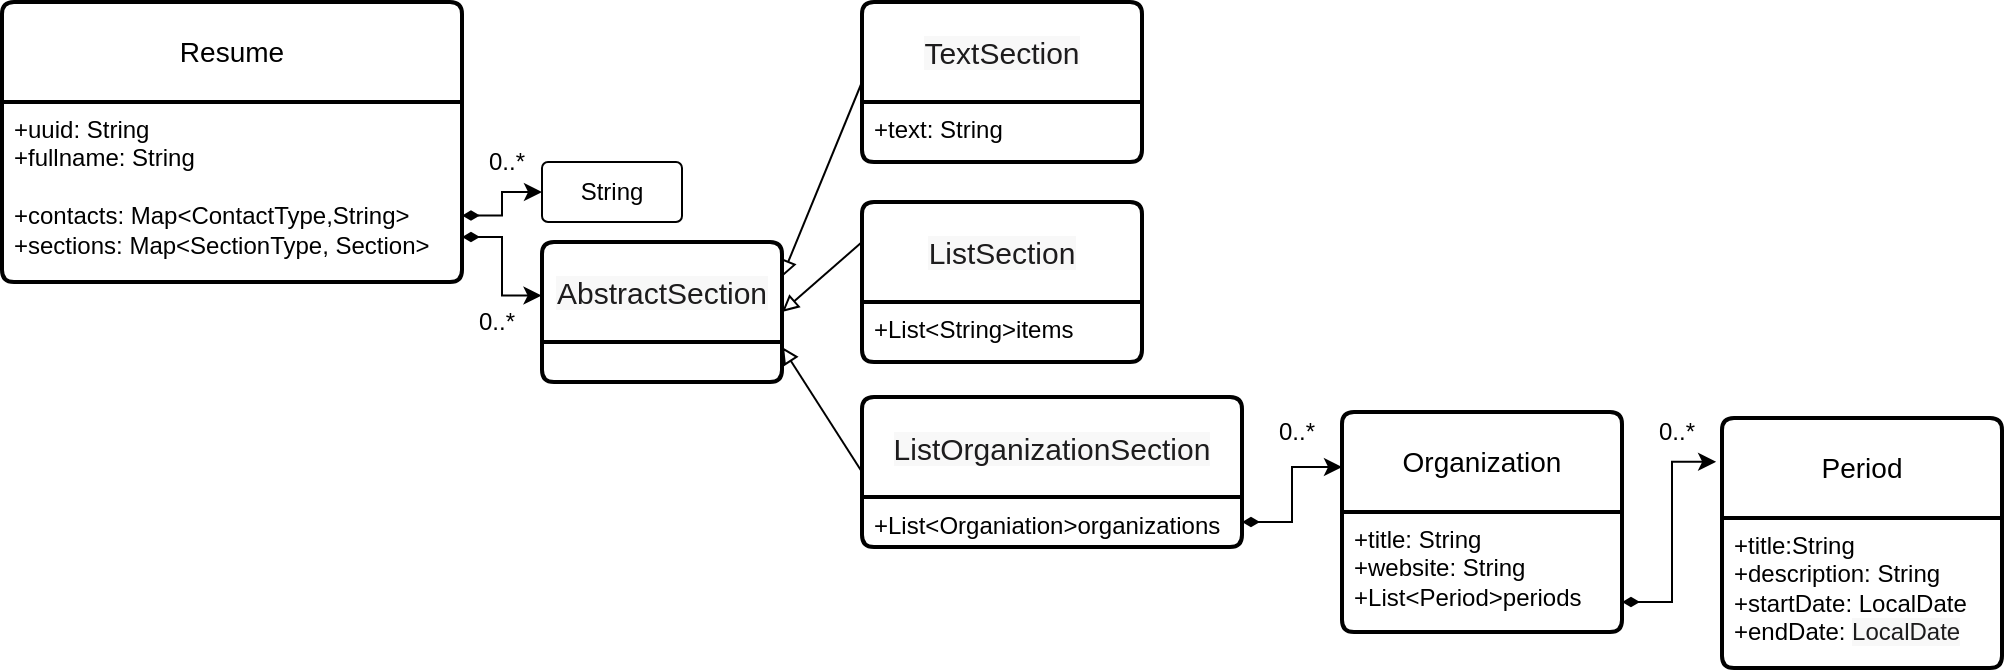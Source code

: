 <mxfile version="21.1.2" type="device">
  <diagram id="R2lEEEUBdFMjLlhIrx00" name="Page-1">
    <mxGraphModel dx="1546" dy="900" grid="1" gridSize="10" guides="1" tooltips="1" connect="1" arrows="1" fold="1" page="1" pageScale="1" pageWidth="850" pageHeight="1100" math="0" shadow="0" extFonts="Permanent Marker^https://fonts.googleapis.com/css?family=Permanent+Marker">
      <root>
        <mxCell id="0" />
        <mxCell id="1" parent="0" />
        <mxCell id="8wYMat_YEfy3_NqPt5DG-1" value="Resume" style="swimlane;childLayout=stackLayout;horizontal=1;startSize=50;horizontalStack=0;rounded=1;fontSize=14;fontStyle=0;strokeWidth=2;resizeParent=0;resizeLast=1;shadow=0;dashed=0;align=center;arcSize=4;whiteSpace=wrap;html=1;" parent="1" vertex="1">
          <mxGeometry x="90" y="280" width="230" height="140" as="geometry" />
        </mxCell>
        <mxCell id="8wYMat_YEfy3_NqPt5DG-2" value="+uuid: String&lt;br&gt;+fullname: String&lt;br&gt;&lt;br&gt;+contacts: Map&amp;lt;ContactType,String&amp;gt;&lt;br&gt;+sections: Map&amp;lt;SectionType, Section&amp;gt;" style="align=left;strokeColor=none;fillColor=none;spacingLeft=4;fontSize=12;verticalAlign=top;resizable=0;rotatable=0;part=1;html=1;" parent="8wYMat_YEfy3_NqPt5DG-1" vertex="1">
          <mxGeometry y="50" width="230" height="90" as="geometry" />
        </mxCell>
        <mxCell id="8wYMat_YEfy3_NqPt5DG-19" style="rounded=0;orthogonalLoop=1;jettySize=auto;html=1;exitX=0;exitY=0.5;exitDx=0;exitDy=0;entryX=1;entryY=0.25;entryDx=0;entryDy=0;endArrow=block;endFill=0;" parent="1" source="8wYMat_YEfy3_NqPt5DG-3" target="8wYMat_YEfy3_NqPt5DG-10" edge="1">
          <mxGeometry relative="1" as="geometry" />
        </mxCell>
        <mxCell id="8wYMat_YEfy3_NqPt5DG-3" value="&lt;span style=&quot;box-sizing: inherit; color: rgb(29, 28, 29); font-family: Slack-Lato, Slack-Fractions, appleLogo, sans-serif; font-size: 15px; font-variant-ligatures: common-ligatures; text-align: left; background-color: rgb(248, 248, 248);&quot; data-stringify-type=&quot;bold&quot;&gt;TextSection&lt;/span&gt;" style="swimlane;childLayout=stackLayout;horizontal=1;startSize=50;horizontalStack=0;rounded=1;fontSize=14;fontStyle=0;strokeWidth=2;resizeParent=0;resizeLast=1;shadow=0;dashed=0;align=center;arcSize=4;whiteSpace=wrap;html=1;" parent="1" vertex="1">
          <mxGeometry x="520" y="280" width="140" height="80" as="geometry" />
        </mxCell>
        <mxCell id="8wYMat_YEfy3_NqPt5DG-4" value="+text: String" style="align=left;strokeColor=none;fillColor=none;spacingLeft=4;fontSize=12;verticalAlign=top;resizable=0;rotatable=0;part=1;html=1;" parent="8wYMat_YEfy3_NqPt5DG-3" vertex="1">
          <mxGeometry y="50" width="140" height="30" as="geometry" />
        </mxCell>
        <mxCell id="8wYMat_YEfy3_NqPt5DG-6" value="String" style="rounded=1;arcSize=10;whiteSpace=wrap;html=1;align=center;" parent="1" vertex="1">
          <mxGeometry x="360" y="360" width="70" height="30" as="geometry" />
        </mxCell>
        <mxCell id="8wYMat_YEfy3_NqPt5DG-8" style="edgeStyle=orthogonalEdgeStyle;rounded=0;orthogonalLoop=1;jettySize=auto;html=1;exitX=1;exitY=0.631;exitDx=0;exitDy=0;entryX=0;entryY=0.5;entryDx=0;entryDy=0;exitPerimeter=0;startArrow=diamondThin;startFill=1;" parent="1" source="8wYMat_YEfy3_NqPt5DG-2" target="8wYMat_YEfy3_NqPt5DG-6" edge="1">
          <mxGeometry relative="1" as="geometry" />
        </mxCell>
        <mxCell id="8wYMat_YEfy3_NqPt5DG-9" value="0..*" style="text;html=1;strokeColor=none;fillColor=none;align=center;verticalAlign=middle;whiteSpace=wrap;rounded=0;" parent="1" vertex="1">
          <mxGeometry x="325" y="350" width="35" height="20" as="geometry" />
        </mxCell>
        <mxCell id="8wYMat_YEfy3_NqPt5DG-10" value="&lt;span style=&quot;box-sizing: inherit; color: rgb(29, 28, 29); font-family: Slack-Lato, Slack-Fractions, appleLogo, sans-serif; font-size: 15px; font-variant-ligatures: common-ligatures; text-align: left; background-color: rgb(248, 248, 248);&quot; data-stringify-type=&quot;bold&quot;&gt;AbstractSection&lt;/span&gt;" style="swimlane;childLayout=stackLayout;horizontal=1;startSize=50;horizontalStack=0;rounded=1;fontSize=14;fontStyle=0;strokeWidth=2;resizeParent=0;resizeLast=1;shadow=0;dashed=0;align=center;arcSize=4;whiteSpace=wrap;html=1;" parent="1" vertex="1">
          <mxGeometry x="360" y="400" width="120" height="70" as="geometry" />
        </mxCell>
        <mxCell id="8wYMat_YEfy3_NqPt5DG-12" style="edgeStyle=orthogonalEdgeStyle;rounded=0;orthogonalLoop=1;jettySize=auto;html=1;exitX=1;exitY=0.75;exitDx=0;exitDy=0;entryX=-0.002;entryY=0.383;entryDx=0;entryDy=0;entryPerimeter=0;startArrow=diamondThin;startFill=1;" parent="1" source="8wYMat_YEfy3_NqPt5DG-2" target="8wYMat_YEfy3_NqPt5DG-10" edge="1">
          <mxGeometry relative="1" as="geometry" />
        </mxCell>
        <mxCell id="8wYMat_YEfy3_NqPt5DG-13" value="0..*" style="text;html=1;strokeColor=none;fillColor=none;align=center;verticalAlign=middle;whiteSpace=wrap;rounded=0;" parent="1" vertex="1">
          <mxGeometry x="320" y="430" width="35" height="20" as="geometry" />
        </mxCell>
        <mxCell id="8wYMat_YEfy3_NqPt5DG-20" style="rounded=0;orthogonalLoop=1;jettySize=auto;html=1;exitX=0;exitY=0.25;exitDx=0;exitDy=0;entryX=1;entryY=0.5;entryDx=0;entryDy=0;endArrow=block;endFill=0;" parent="1" source="8wYMat_YEfy3_NqPt5DG-15" target="8wYMat_YEfy3_NqPt5DG-10" edge="1">
          <mxGeometry relative="1" as="geometry" />
        </mxCell>
        <mxCell id="8wYMat_YEfy3_NqPt5DG-15" value="&lt;span style=&quot;box-sizing: inherit; color: rgb(29, 28, 29); font-family: Slack-Lato, Slack-Fractions, appleLogo, sans-serif; font-size: 15px; font-variant-ligatures: common-ligatures; text-align: left; background-color: rgb(248, 248, 248);&quot; data-stringify-type=&quot;bold&quot;&gt;ListSection&lt;/span&gt;" style="swimlane;childLayout=stackLayout;horizontal=1;startSize=50;horizontalStack=0;rounded=1;fontSize=14;fontStyle=0;strokeWidth=2;resizeParent=0;resizeLast=1;shadow=0;dashed=0;align=center;arcSize=4;whiteSpace=wrap;html=1;" parent="1" vertex="1">
          <mxGeometry x="520" y="380" width="140" height="80" as="geometry" />
        </mxCell>
        <mxCell id="8wYMat_YEfy3_NqPt5DG-16" value="+List&amp;lt;String&amp;gt;items" style="align=left;strokeColor=none;fillColor=none;spacingLeft=4;fontSize=12;verticalAlign=top;resizable=0;rotatable=0;part=1;html=1;" parent="8wYMat_YEfy3_NqPt5DG-15" vertex="1">
          <mxGeometry y="50" width="140" height="30" as="geometry" />
        </mxCell>
        <mxCell id="8wYMat_YEfy3_NqPt5DG-26" value="Period" style="swimlane;childLayout=stackLayout;horizontal=1;startSize=50;horizontalStack=0;rounded=1;fontSize=14;fontStyle=0;strokeWidth=2;resizeParent=0;resizeLast=1;shadow=0;dashed=0;align=center;arcSize=4;whiteSpace=wrap;html=1;" parent="1" vertex="1">
          <mxGeometry x="950" y="488" width="140" height="125" as="geometry" />
        </mxCell>
        <mxCell id="8wYMat_YEfy3_NqPt5DG-27" value="+title:String&lt;br&gt;+description: String&lt;br&gt;+startDate:&amp;nbsp;LocalDate&lt;br&gt;&lt;font style=&quot;font-size: 12px;&quot;&gt;+endDate:&amp;nbsp;&lt;span style=&quot;box-sizing: inherit; color: rgb(29, 28, 29); font-family: Slack-Lato, Slack-Fractions, appleLogo, sans-serif; font-variant-ligatures: common-ligatures; background-color: rgb(248, 248, 248);&quot; data-stringify-type=&quot;bold&quot;&gt;LocalDate&lt;/span&gt;&lt;/font&gt;" style="align=left;strokeColor=none;fillColor=none;spacingLeft=4;fontSize=12;verticalAlign=top;resizable=0;rotatable=0;part=1;html=1;" parent="8wYMat_YEfy3_NqPt5DG-26" vertex="1">
          <mxGeometry y="50" width="140" height="75" as="geometry" />
        </mxCell>
        <mxCell id="A4NDcHNtNnkOUKN8Gue1-1" value="Organization" style="swimlane;childLayout=stackLayout;horizontal=1;startSize=50;horizontalStack=0;rounded=1;fontSize=14;fontStyle=0;strokeWidth=2;resizeParent=0;resizeLast=1;shadow=0;dashed=0;align=center;arcSize=4;whiteSpace=wrap;html=1;" vertex="1" parent="1">
          <mxGeometry x="760" y="485" width="140" height="110" as="geometry" />
        </mxCell>
        <mxCell id="A4NDcHNtNnkOUKN8Gue1-2" value="+title: String&lt;br&gt;+website:&amp;nbsp;String&lt;br&gt;&lt;font style=&quot;font-size: 12px;&quot;&gt;+&lt;/font&gt;List&amp;lt;Period&amp;gt;periods" style="align=left;strokeColor=none;fillColor=none;spacingLeft=4;fontSize=12;verticalAlign=top;resizable=0;rotatable=0;part=1;html=1;" vertex="1" parent="A4NDcHNtNnkOUKN8Gue1-1">
          <mxGeometry y="50" width="140" height="60" as="geometry" />
        </mxCell>
        <mxCell id="A4NDcHNtNnkOUKN8Gue1-3" style="edgeStyle=orthogonalEdgeStyle;rounded=0;orthogonalLoop=1;jettySize=auto;html=1;exitX=1;exitY=0.75;exitDx=0;exitDy=0;entryX=-0.021;entryY=0.175;entryDx=0;entryDy=0;entryPerimeter=0;startArrow=diamondThin;startFill=1;" edge="1" parent="1" source="A4NDcHNtNnkOUKN8Gue1-2" target="8wYMat_YEfy3_NqPt5DG-26">
          <mxGeometry relative="1" as="geometry" />
        </mxCell>
        <mxCell id="A4NDcHNtNnkOUKN8Gue1-4" value="0..*" style="text;html=1;strokeColor=none;fillColor=none;align=center;verticalAlign=middle;whiteSpace=wrap;rounded=0;" vertex="1" parent="1">
          <mxGeometry x="910" y="485" width="35" height="20" as="geometry" />
        </mxCell>
        <mxCell id="A4NDcHNtNnkOUKN8Gue1-8" style="rounded=0;orthogonalLoop=1;jettySize=auto;html=1;exitX=0;exitY=0.5;exitDx=0;exitDy=0;entryX=1;entryY=0.75;entryDx=0;entryDy=0;endArrow=block;endFill=0;" edge="1" parent="1" source="A4NDcHNtNnkOUKN8Gue1-6" target="8wYMat_YEfy3_NqPt5DG-10">
          <mxGeometry relative="1" as="geometry" />
        </mxCell>
        <mxCell id="A4NDcHNtNnkOUKN8Gue1-6" value="&lt;span style=&quot;box-sizing: inherit; color: rgb(29, 28, 29); font-family: Slack-Lato, Slack-Fractions, appleLogo, sans-serif; font-size: 15px; font-variant-ligatures: common-ligatures; text-align: left; background-color: rgb(248, 248, 248);&quot; data-stringify-type=&quot;bold&quot;&gt;ListOrganizationSection&lt;/span&gt;" style="swimlane;childLayout=stackLayout;horizontal=1;startSize=50;horizontalStack=0;rounded=1;fontSize=14;fontStyle=0;strokeWidth=2;resizeParent=0;resizeLast=1;shadow=0;dashed=0;align=center;arcSize=4;whiteSpace=wrap;html=1;" vertex="1" parent="1">
          <mxGeometry x="520" y="477.5" width="190" height="75" as="geometry" />
        </mxCell>
        <mxCell id="A4NDcHNtNnkOUKN8Gue1-7" value="+List&amp;lt;Organiation&amp;gt;organizations" style="align=left;strokeColor=none;fillColor=none;spacingLeft=4;fontSize=12;verticalAlign=top;resizable=0;rotatable=0;part=1;html=1;" vertex="1" parent="A4NDcHNtNnkOUKN8Gue1-6">
          <mxGeometry y="50" width="190" height="25" as="geometry" />
        </mxCell>
        <mxCell id="A4NDcHNtNnkOUKN8Gue1-9" style="edgeStyle=orthogonalEdgeStyle;rounded=0;orthogonalLoop=1;jettySize=auto;html=1;exitX=1;exitY=0.5;exitDx=0;exitDy=0;entryX=0;entryY=0.25;entryDx=0;entryDy=0;startArrow=diamondThin;startFill=1;" edge="1" parent="1" source="A4NDcHNtNnkOUKN8Gue1-7" target="A4NDcHNtNnkOUKN8Gue1-1">
          <mxGeometry relative="1" as="geometry" />
        </mxCell>
        <mxCell id="A4NDcHNtNnkOUKN8Gue1-10" value="0..*" style="text;html=1;strokeColor=none;fillColor=none;align=center;verticalAlign=middle;whiteSpace=wrap;rounded=0;" vertex="1" parent="1">
          <mxGeometry x="720" y="485" width="35" height="20" as="geometry" />
        </mxCell>
      </root>
    </mxGraphModel>
  </diagram>
</mxfile>
